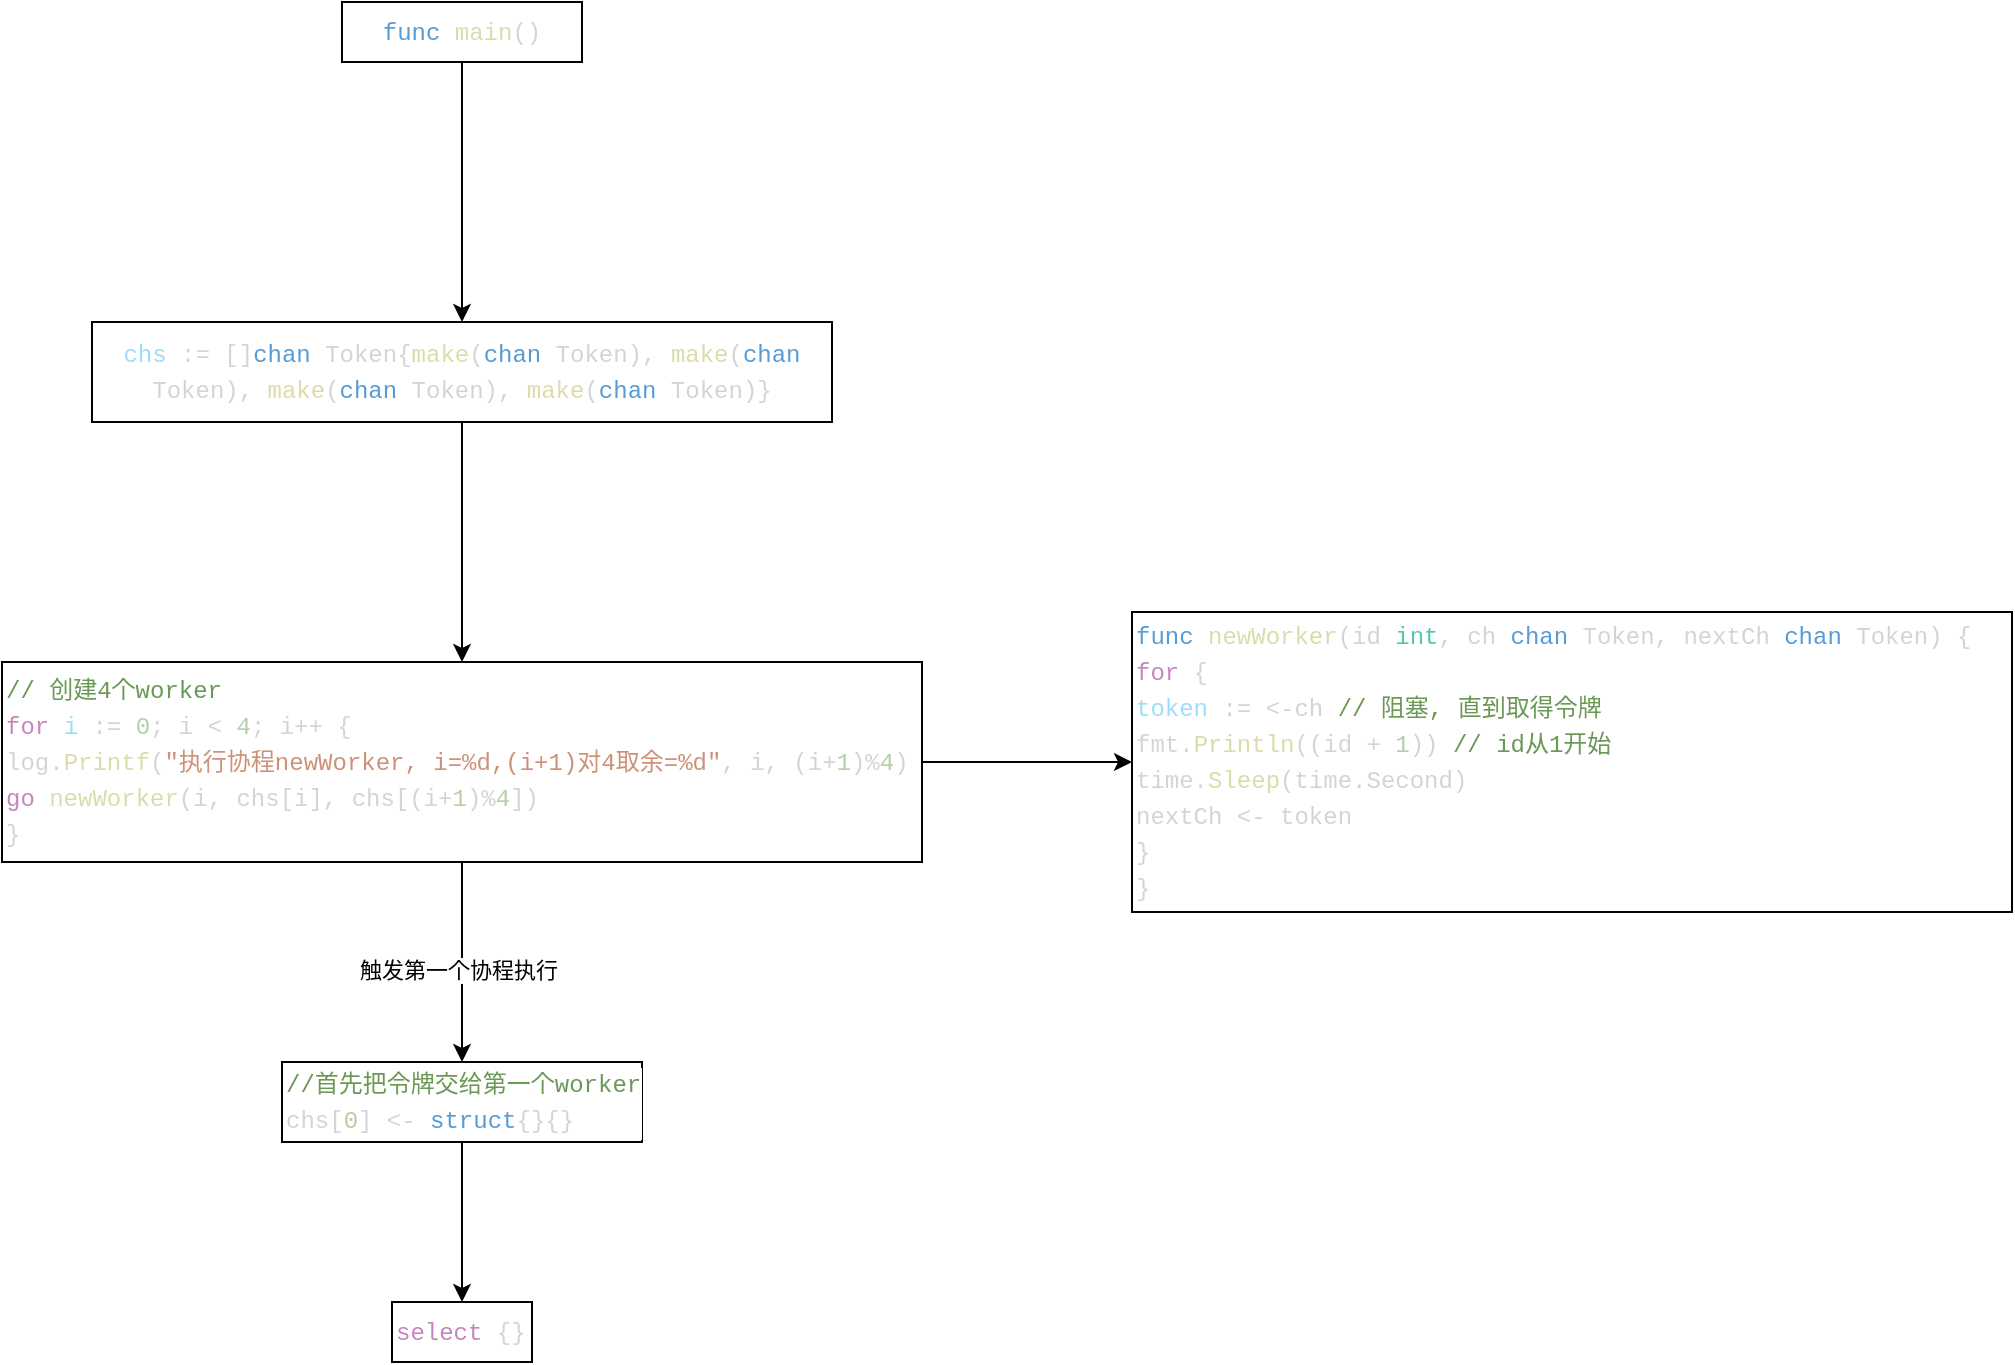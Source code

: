 <mxfile version="14.1.5" type="device"><diagram id="9pWX-4mdL0MTXaKvXN91" name="编排协程"><mxGraphModel dx="1624" dy="925" grid="1" gridSize="10" guides="1" tooltips="1" connect="1" arrows="1" fold="1" page="1" pageScale="1" pageWidth="827" pageHeight="1169" math="0" shadow="0"><root><mxCell id="eevmGyAc5UjyICsTYHhf-0"/><mxCell id="eevmGyAc5UjyICsTYHhf-1" parent="eevmGyAc5UjyICsTYHhf-0"/><mxCell id="NjtVINXuctwYZpy6QX_P-2" style="edgeStyle=orthogonalEdgeStyle;rounded=0;orthogonalLoop=1;jettySize=auto;html=1;exitX=0.5;exitY=1;exitDx=0;exitDy=0;labelBackgroundColor=#ffffff;" edge="1" parent="eevmGyAc5UjyICsTYHhf-1" source="NjtVINXuctwYZpy6QX_P-0" target="NjtVINXuctwYZpy6QX_P-1"><mxGeometry relative="1" as="geometry"/></mxCell><mxCell id="NjtVINXuctwYZpy6QX_P-0" value="&lt;div style=&quot;color: rgb(212, 212, 212); font-family: menlo, monaco, &amp;quot;courier new&amp;quot;, monospace; line-height: 18px;&quot;&gt;&lt;span style=&quot;color: #569cd6&quot;&gt;func&lt;/span&gt; &lt;span style=&quot;color: #dcdcaa&quot;&gt;main&lt;/span&gt;()&lt;/div&gt;" style="whiteSpace=wrap;html=1;labelBackgroundColor=#ffffff;" vertex="1" parent="eevmGyAc5UjyICsTYHhf-1"><mxGeometry x="275" y="90" width="120" height="30" as="geometry"/></mxCell><mxCell id="NjtVINXuctwYZpy6QX_P-4" style="edgeStyle=orthogonalEdgeStyle;rounded=0;orthogonalLoop=1;jettySize=auto;html=1;exitX=0.5;exitY=1;exitDx=0;exitDy=0;labelBackgroundColor=#ffffff;" edge="1" parent="eevmGyAc5UjyICsTYHhf-1" source="NjtVINXuctwYZpy6QX_P-1" target="NjtVINXuctwYZpy6QX_P-3"><mxGeometry relative="1" as="geometry"/></mxCell><mxCell id="NjtVINXuctwYZpy6QX_P-1" value="&lt;div style=&quot;color: rgb(212, 212, 212); font-family: menlo, monaco, &amp;quot;courier new&amp;quot;, monospace; line-height: 18px;&quot;&gt;&lt;span style=&quot;color: #9cdcfe&quot;&gt;chs&lt;/span&gt; := []&lt;span style=&quot;color: #569cd6&quot;&gt;chan&lt;/span&gt; Token{&lt;span style=&quot;color: #dcdcaa&quot;&gt;make&lt;/span&gt;(&lt;span style=&quot;color: #569cd6&quot;&gt;chan&lt;/span&gt; Token), &lt;span style=&quot;color: #dcdcaa&quot;&gt;make&lt;/span&gt;(&lt;span style=&quot;color: #569cd6&quot;&gt;chan&lt;/span&gt; Token), &lt;span style=&quot;color: #dcdcaa&quot;&gt;make&lt;/span&gt;(&lt;span style=&quot;color: #569cd6&quot;&gt;chan&lt;/span&gt; Token), &lt;span style=&quot;color: #dcdcaa&quot;&gt;make&lt;/span&gt;(&lt;span style=&quot;color: #569cd6&quot;&gt;chan&lt;/span&gt; Token)}&lt;/div&gt;" style="whiteSpace=wrap;html=1;labelBackgroundColor=#ffffff;" vertex="1" parent="eevmGyAc5UjyICsTYHhf-1"><mxGeometry x="150" y="250" width="370" height="50" as="geometry"/></mxCell><mxCell id="NjtVINXuctwYZpy6QX_P-6" style="edgeStyle=orthogonalEdgeStyle;rounded=0;orthogonalLoop=1;jettySize=auto;html=1;exitX=1;exitY=0.5;exitDx=0;exitDy=0;labelBackgroundColor=#ffffff;" edge="1" parent="eevmGyAc5UjyICsTYHhf-1" source="NjtVINXuctwYZpy6QX_P-3" target="NjtVINXuctwYZpy6QX_P-5"><mxGeometry relative="1" as="geometry"/></mxCell><mxCell id="NjtVINXuctwYZpy6QX_P-8" style="edgeStyle=orthogonalEdgeStyle;rounded=0;orthogonalLoop=1;jettySize=auto;html=1;exitX=0.5;exitY=1;exitDx=0;exitDy=0;labelBackgroundColor=#ffffff;" edge="1" parent="eevmGyAc5UjyICsTYHhf-1" source="NjtVINXuctwYZpy6QX_P-3" target="NjtVINXuctwYZpy6QX_P-7"><mxGeometry relative="1" as="geometry"/></mxCell><mxCell id="NjtVINXuctwYZpy6QX_P-11" value="触发第一个协程执行" style="edgeLabel;html=1;align=center;verticalAlign=middle;resizable=0;points=[];" vertex="1" connectable="0" parent="NjtVINXuctwYZpy6QX_P-8"><mxGeometry x="0.08" y="-2" relative="1" as="geometry"><mxPoint as="offset"/></mxGeometry></mxCell><mxCell id="NjtVINXuctwYZpy6QX_P-3" value="&lt;div style=&quot;color: rgb(212, 212, 212); font-family: menlo, monaco, &amp;quot;courier new&amp;quot;, monospace; line-height: 18px;&quot;&gt;&lt;div&gt;    &lt;span style=&quot;color: #6a9955&quot;&gt;// 创建4个worker&lt;/span&gt;&lt;/div&gt;&lt;div&gt;    &lt;span style=&quot;color: #c586c0&quot;&gt;for&lt;/span&gt; &lt;span style=&quot;color: #9cdcfe&quot;&gt;i&lt;/span&gt; := &lt;span style=&quot;color: #b5cea8&quot;&gt;0&lt;/span&gt;; i &amp;lt; &lt;span style=&quot;color: #b5cea8&quot;&gt;4&lt;/span&gt;; i++ {&lt;/div&gt;&lt;div&gt;        log.&lt;span style=&quot;color: #dcdcaa&quot;&gt;Printf&lt;/span&gt;(&lt;span style=&quot;color: #ce9178&quot;&gt;&quot;执行协程newWorker, i=%d,(i+1)对4取余=%d&quot;&lt;/span&gt;, i, (i+&lt;span style=&quot;color: #b5cea8&quot;&gt;1&lt;/span&gt;)%&lt;span style=&quot;color: #b5cea8&quot;&gt;4&lt;/span&gt;)&lt;/div&gt;&lt;div&gt;        &lt;span style=&quot;color: #c586c0&quot;&gt;go&lt;/span&gt; &lt;span style=&quot;color: #dcdcaa&quot;&gt;newWorker&lt;/span&gt;(i, chs[i], chs[(i+&lt;span style=&quot;color: #b5cea8&quot;&gt;1&lt;/span&gt;)%&lt;span style=&quot;color: #b5cea8&quot;&gt;4&lt;/span&gt;])&lt;/div&gt;&lt;div&gt;    }&lt;/div&gt;&lt;/div&gt;" style="whiteSpace=wrap;html=1;labelBackgroundColor=#ffffff;align=left;" vertex="1" parent="eevmGyAc5UjyICsTYHhf-1"><mxGeometry x="105" y="420" width="460" height="100" as="geometry"/></mxCell><mxCell id="NjtVINXuctwYZpy6QX_P-5" value="&lt;div style=&quot;color: rgb(212 , 212 , 212) ; font-family: &amp;#34;menlo&amp;#34; , &amp;#34;monaco&amp;#34; , &amp;#34;courier new&amp;#34; , monospace ; line-height: 18px&quot;&gt;&lt;div&gt;&lt;span style=&quot;color: #569cd6&quot;&gt;func&lt;/span&gt; &lt;span style=&quot;color: #dcdcaa&quot;&gt;newWorker&lt;/span&gt;(id &lt;span style=&quot;color: #4ec9b0&quot;&gt;int&lt;/span&gt;, ch &lt;span style=&quot;color: #569cd6&quot;&gt;chan&lt;/span&gt; Token, nextCh &lt;span style=&quot;color: #569cd6&quot;&gt;chan&lt;/span&gt; Token) {&lt;/div&gt;&lt;div&gt;    &lt;span style=&quot;color: #c586c0&quot;&gt;for&lt;/span&gt; {&lt;/div&gt;&lt;div&gt;        &lt;span style=&quot;color: #9cdcfe&quot;&gt;token&lt;/span&gt; := &amp;lt;-ch         &lt;span style=&quot;color: #6a9955&quot;&gt;// 阻塞, 直到取得令牌&lt;/span&gt;&lt;/div&gt;&lt;div&gt;        fmt.&lt;span style=&quot;color: #dcdcaa&quot;&gt;Println&lt;/span&gt;((id + &lt;span style=&quot;color: #b5cea8&quot;&gt;1&lt;/span&gt;)) &lt;span style=&quot;color: #6a9955&quot;&gt;// id从1开始&lt;/span&gt;&lt;/div&gt;&lt;div&gt;        time.&lt;span style=&quot;color: #dcdcaa&quot;&gt;Sleep&lt;/span&gt;(time.Second)&lt;/div&gt;&lt;div&gt;        nextCh &amp;lt;- token&lt;/div&gt;&lt;div&gt;    }&lt;/div&gt;&lt;div&gt;}&lt;/div&gt;&lt;/div&gt;" style="whiteSpace=wrap;html=1;labelBackgroundColor=#ffffff;align=left;" vertex="1" parent="eevmGyAc5UjyICsTYHhf-1"><mxGeometry x="670" y="395" width="440" height="150" as="geometry"/></mxCell><mxCell id="NjtVINXuctwYZpy6QX_P-10" style="edgeStyle=orthogonalEdgeStyle;rounded=0;orthogonalLoop=1;jettySize=auto;html=1;exitX=0.5;exitY=1;exitDx=0;exitDy=0;labelBackgroundColor=#ffffff;" edge="1" parent="eevmGyAc5UjyICsTYHhf-1" source="NjtVINXuctwYZpy6QX_P-7" target="NjtVINXuctwYZpy6QX_P-9"><mxGeometry relative="1" as="geometry"/></mxCell><mxCell id="NjtVINXuctwYZpy6QX_P-7" value="&lt;div style=&quot;color: rgb(212, 212, 212); font-family: menlo, monaco, &amp;quot;courier new&amp;quot;, monospace; line-height: 18px;&quot;&gt;&lt;div&gt;    &lt;span style=&quot;color: #6a9955&quot;&gt;//首先把令牌交给第一个worker&lt;/span&gt;&lt;/div&gt;&lt;div&gt;    chs[&lt;span style=&quot;color: #b5cea8&quot;&gt;0&lt;/span&gt;] &amp;lt;- &lt;span style=&quot;color: #569cd6&quot;&gt;struct&lt;/span&gt;{}{}&lt;/div&gt;&lt;/div&gt;" style="whiteSpace=wrap;html=1;labelBackgroundColor=#ffffff;align=left;" vertex="1" parent="eevmGyAc5UjyICsTYHhf-1"><mxGeometry x="245" y="620" width="180" height="40" as="geometry"/></mxCell><mxCell id="NjtVINXuctwYZpy6QX_P-9" value="&lt;div style=&quot;color: rgb(212, 212, 212); font-family: menlo, monaco, &amp;quot;courier new&amp;quot;, monospace; line-height: 18px;&quot;&gt;&lt;span style=&quot;color: #c586c0&quot;&gt;select&lt;/span&gt; {}&lt;/div&gt;" style="whiteSpace=wrap;html=1;labelBackgroundColor=#ffffff;align=left;" vertex="1" parent="eevmGyAc5UjyICsTYHhf-1"><mxGeometry x="300" y="740" width="70" height="30" as="geometry"/></mxCell></root></mxGraphModel></diagram></mxfile>